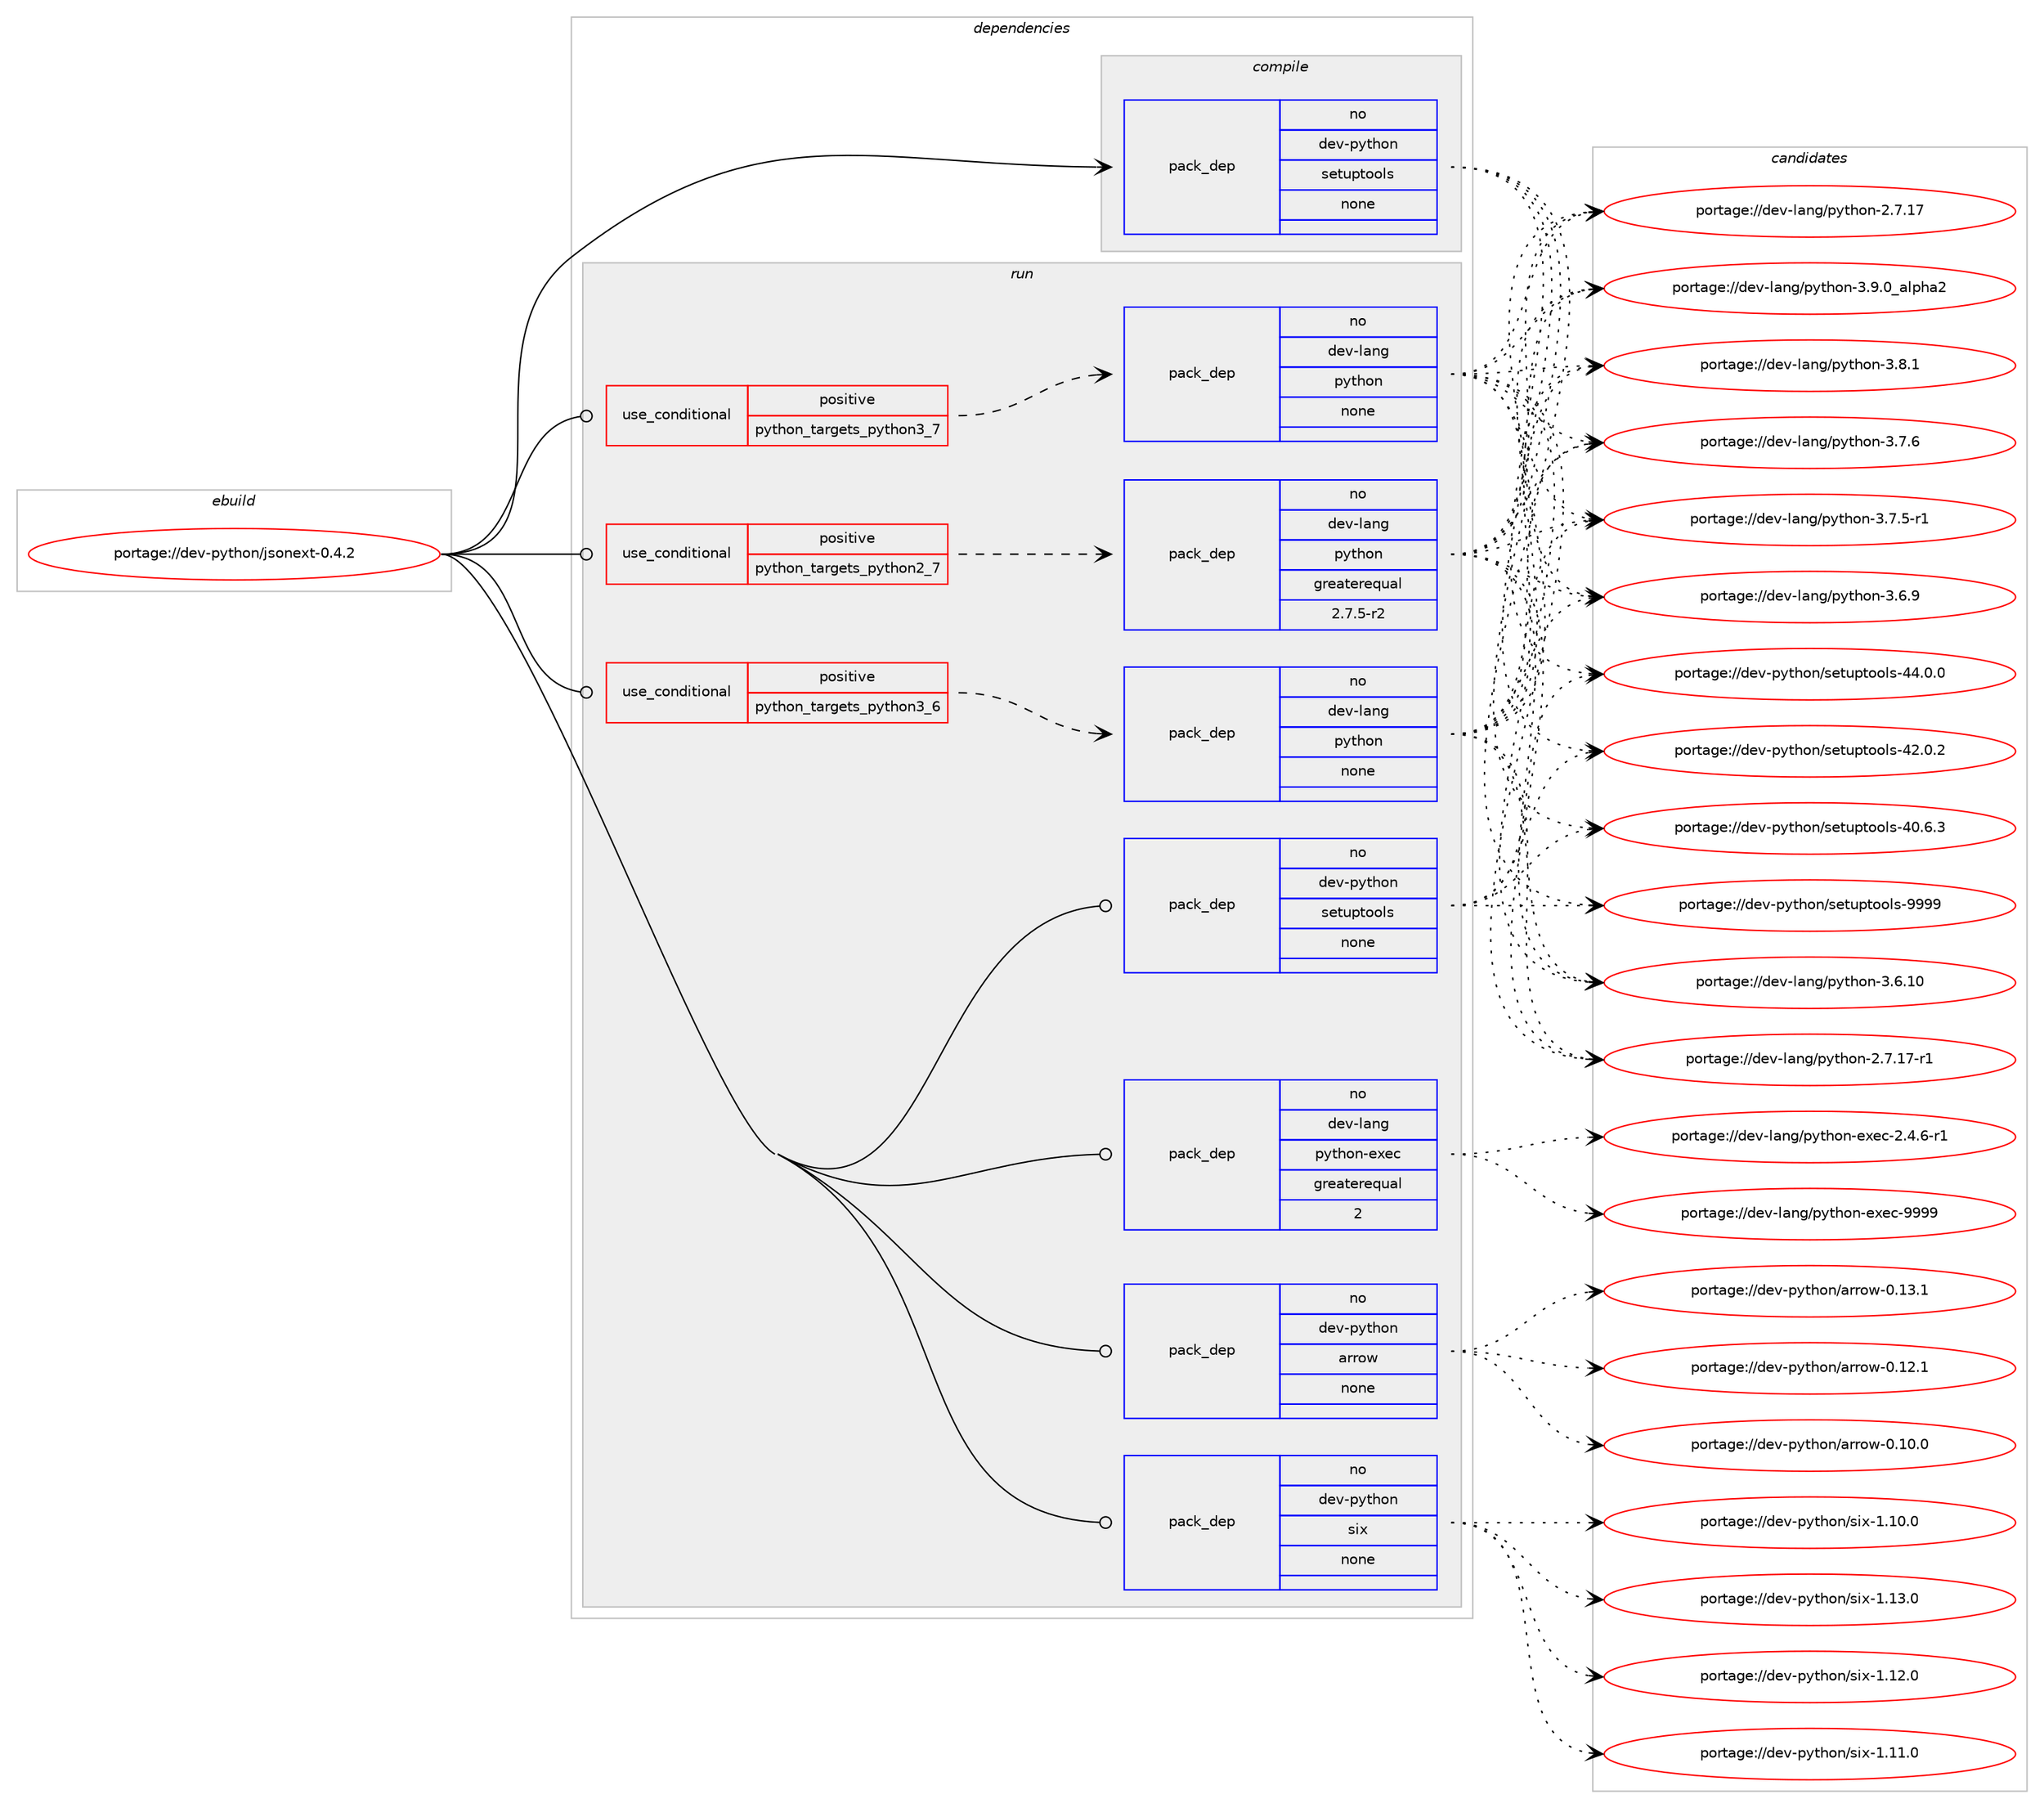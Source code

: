 digraph prolog {

# *************
# Graph options
# *************

newrank=true;
concentrate=true;
compound=true;
graph [rankdir=LR,fontname=Helvetica,fontsize=10,ranksep=1.5];#, ranksep=2.5, nodesep=0.2];
edge  [arrowhead=vee];
node  [fontname=Helvetica,fontsize=10];

# **********
# The ebuild
# **********

subgraph cluster_leftcol {
color=gray;
rank=same;
label=<<i>ebuild</i>>;
id [label="portage://dev-python/jsonext-0.4.2", color=red, width=4, href="../dev-python/jsonext-0.4.2.svg"];
}

# ****************
# The dependencies
# ****************

subgraph cluster_midcol {
color=gray;
label=<<i>dependencies</i>>;
subgraph cluster_compile {
fillcolor="#eeeeee";
style=filled;
label=<<i>compile</i>>;
subgraph pack334955 {
dependency453903 [label=<<TABLE BORDER="0" CELLBORDER="1" CELLSPACING="0" CELLPADDING="4" WIDTH="220"><TR><TD ROWSPAN="6" CELLPADDING="30">pack_dep</TD></TR><TR><TD WIDTH="110">no</TD></TR><TR><TD>dev-python</TD></TR><TR><TD>setuptools</TD></TR><TR><TD>none</TD></TR><TR><TD></TD></TR></TABLE>>, shape=none, color=blue];
}
id:e -> dependency453903:w [weight=20,style="solid",arrowhead="vee"];
}
subgraph cluster_compileandrun {
fillcolor="#eeeeee";
style=filled;
label=<<i>compile and run</i>>;
}
subgraph cluster_run {
fillcolor="#eeeeee";
style=filled;
label=<<i>run</i>>;
subgraph cond113966 {
dependency453904 [label=<<TABLE BORDER="0" CELLBORDER="1" CELLSPACING="0" CELLPADDING="4"><TR><TD ROWSPAN="3" CELLPADDING="10">use_conditional</TD></TR><TR><TD>positive</TD></TR><TR><TD>python_targets_python2_7</TD></TR></TABLE>>, shape=none, color=red];
subgraph pack334956 {
dependency453905 [label=<<TABLE BORDER="0" CELLBORDER="1" CELLSPACING="0" CELLPADDING="4" WIDTH="220"><TR><TD ROWSPAN="6" CELLPADDING="30">pack_dep</TD></TR><TR><TD WIDTH="110">no</TD></TR><TR><TD>dev-lang</TD></TR><TR><TD>python</TD></TR><TR><TD>greaterequal</TD></TR><TR><TD>2.7.5-r2</TD></TR></TABLE>>, shape=none, color=blue];
}
dependency453904:e -> dependency453905:w [weight=20,style="dashed",arrowhead="vee"];
}
id:e -> dependency453904:w [weight=20,style="solid",arrowhead="odot"];
subgraph cond113967 {
dependency453906 [label=<<TABLE BORDER="0" CELLBORDER="1" CELLSPACING="0" CELLPADDING="4"><TR><TD ROWSPAN="3" CELLPADDING="10">use_conditional</TD></TR><TR><TD>positive</TD></TR><TR><TD>python_targets_python3_6</TD></TR></TABLE>>, shape=none, color=red];
subgraph pack334957 {
dependency453907 [label=<<TABLE BORDER="0" CELLBORDER="1" CELLSPACING="0" CELLPADDING="4" WIDTH="220"><TR><TD ROWSPAN="6" CELLPADDING="30">pack_dep</TD></TR><TR><TD WIDTH="110">no</TD></TR><TR><TD>dev-lang</TD></TR><TR><TD>python</TD></TR><TR><TD>none</TD></TR><TR><TD></TD></TR></TABLE>>, shape=none, color=blue];
}
dependency453906:e -> dependency453907:w [weight=20,style="dashed",arrowhead="vee"];
}
id:e -> dependency453906:w [weight=20,style="solid",arrowhead="odot"];
subgraph cond113968 {
dependency453908 [label=<<TABLE BORDER="0" CELLBORDER="1" CELLSPACING="0" CELLPADDING="4"><TR><TD ROWSPAN="3" CELLPADDING="10">use_conditional</TD></TR><TR><TD>positive</TD></TR><TR><TD>python_targets_python3_7</TD></TR></TABLE>>, shape=none, color=red];
subgraph pack334958 {
dependency453909 [label=<<TABLE BORDER="0" CELLBORDER="1" CELLSPACING="0" CELLPADDING="4" WIDTH="220"><TR><TD ROWSPAN="6" CELLPADDING="30">pack_dep</TD></TR><TR><TD WIDTH="110">no</TD></TR><TR><TD>dev-lang</TD></TR><TR><TD>python</TD></TR><TR><TD>none</TD></TR><TR><TD></TD></TR></TABLE>>, shape=none, color=blue];
}
dependency453908:e -> dependency453909:w [weight=20,style="dashed",arrowhead="vee"];
}
id:e -> dependency453908:w [weight=20,style="solid",arrowhead="odot"];
subgraph pack334959 {
dependency453910 [label=<<TABLE BORDER="0" CELLBORDER="1" CELLSPACING="0" CELLPADDING="4" WIDTH="220"><TR><TD ROWSPAN="6" CELLPADDING="30">pack_dep</TD></TR><TR><TD WIDTH="110">no</TD></TR><TR><TD>dev-lang</TD></TR><TR><TD>python-exec</TD></TR><TR><TD>greaterequal</TD></TR><TR><TD>2</TD></TR></TABLE>>, shape=none, color=blue];
}
id:e -> dependency453910:w [weight=20,style="solid",arrowhead="odot"];
subgraph pack334960 {
dependency453911 [label=<<TABLE BORDER="0" CELLBORDER="1" CELLSPACING="0" CELLPADDING="4" WIDTH="220"><TR><TD ROWSPAN="6" CELLPADDING="30">pack_dep</TD></TR><TR><TD WIDTH="110">no</TD></TR><TR><TD>dev-python</TD></TR><TR><TD>arrow</TD></TR><TR><TD>none</TD></TR><TR><TD></TD></TR></TABLE>>, shape=none, color=blue];
}
id:e -> dependency453911:w [weight=20,style="solid",arrowhead="odot"];
subgraph pack334961 {
dependency453912 [label=<<TABLE BORDER="0" CELLBORDER="1" CELLSPACING="0" CELLPADDING="4" WIDTH="220"><TR><TD ROWSPAN="6" CELLPADDING="30">pack_dep</TD></TR><TR><TD WIDTH="110">no</TD></TR><TR><TD>dev-python</TD></TR><TR><TD>setuptools</TD></TR><TR><TD>none</TD></TR><TR><TD></TD></TR></TABLE>>, shape=none, color=blue];
}
id:e -> dependency453912:w [weight=20,style="solid",arrowhead="odot"];
subgraph pack334962 {
dependency453913 [label=<<TABLE BORDER="0" CELLBORDER="1" CELLSPACING="0" CELLPADDING="4" WIDTH="220"><TR><TD ROWSPAN="6" CELLPADDING="30">pack_dep</TD></TR><TR><TD WIDTH="110">no</TD></TR><TR><TD>dev-python</TD></TR><TR><TD>six</TD></TR><TR><TD>none</TD></TR><TR><TD></TD></TR></TABLE>>, shape=none, color=blue];
}
id:e -> dependency453913:w [weight=20,style="solid",arrowhead="odot"];
}
}

# **************
# The candidates
# **************

subgraph cluster_choices {
rank=same;
color=gray;
label=<<i>candidates</i>>;

subgraph choice334955 {
color=black;
nodesep=1;
choice10010111845112121116104111110471151011161171121161111111081154557575757 [label="portage://dev-python/setuptools-9999", color=red, width=4,href="../dev-python/setuptools-9999.svg"];
choice100101118451121211161041111104711510111611711211611111110811545525246484648 [label="portage://dev-python/setuptools-44.0.0", color=red, width=4,href="../dev-python/setuptools-44.0.0.svg"];
choice100101118451121211161041111104711510111611711211611111110811545525046484650 [label="portage://dev-python/setuptools-42.0.2", color=red, width=4,href="../dev-python/setuptools-42.0.2.svg"];
choice100101118451121211161041111104711510111611711211611111110811545524846544651 [label="portage://dev-python/setuptools-40.6.3", color=red, width=4,href="../dev-python/setuptools-40.6.3.svg"];
dependency453903:e -> choice10010111845112121116104111110471151011161171121161111111081154557575757:w [style=dotted,weight="100"];
dependency453903:e -> choice100101118451121211161041111104711510111611711211611111110811545525246484648:w [style=dotted,weight="100"];
dependency453903:e -> choice100101118451121211161041111104711510111611711211611111110811545525046484650:w [style=dotted,weight="100"];
dependency453903:e -> choice100101118451121211161041111104711510111611711211611111110811545524846544651:w [style=dotted,weight="100"];
}
subgraph choice334956 {
color=black;
nodesep=1;
choice10010111845108971101034711212111610411111045514657464895971081121049750 [label="portage://dev-lang/python-3.9.0_alpha2", color=red, width=4,href="../dev-lang/python-3.9.0_alpha2.svg"];
choice100101118451089711010347112121116104111110455146564649 [label="portage://dev-lang/python-3.8.1", color=red, width=4,href="../dev-lang/python-3.8.1.svg"];
choice100101118451089711010347112121116104111110455146554654 [label="portage://dev-lang/python-3.7.6", color=red, width=4,href="../dev-lang/python-3.7.6.svg"];
choice1001011184510897110103471121211161041111104551465546534511449 [label="portage://dev-lang/python-3.7.5-r1", color=red, width=4,href="../dev-lang/python-3.7.5-r1.svg"];
choice100101118451089711010347112121116104111110455146544657 [label="portage://dev-lang/python-3.6.9", color=red, width=4,href="../dev-lang/python-3.6.9.svg"];
choice10010111845108971101034711212111610411111045514654464948 [label="portage://dev-lang/python-3.6.10", color=red, width=4,href="../dev-lang/python-3.6.10.svg"];
choice100101118451089711010347112121116104111110455046554649554511449 [label="portage://dev-lang/python-2.7.17-r1", color=red, width=4,href="../dev-lang/python-2.7.17-r1.svg"];
choice10010111845108971101034711212111610411111045504655464955 [label="portage://dev-lang/python-2.7.17", color=red, width=4,href="../dev-lang/python-2.7.17.svg"];
dependency453905:e -> choice10010111845108971101034711212111610411111045514657464895971081121049750:w [style=dotted,weight="100"];
dependency453905:e -> choice100101118451089711010347112121116104111110455146564649:w [style=dotted,weight="100"];
dependency453905:e -> choice100101118451089711010347112121116104111110455146554654:w [style=dotted,weight="100"];
dependency453905:e -> choice1001011184510897110103471121211161041111104551465546534511449:w [style=dotted,weight="100"];
dependency453905:e -> choice100101118451089711010347112121116104111110455146544657:w [style=dotted,weight="100"];
dependency453905:e -> choice10010111845108971101034711212111610411111045514654464948:w [style=dotted,weight="100"];
dependency453905:e -> choice100101118451089711010347112121116104111110455046554649554511449:w [style=dotted,weight="100"];
dependency453905:e -> choice10010111845108971101034711212111610411111045504655464955:w [style=dotted,weight="100"];
}
subgraph choice334957 {
color=black;
nodesep=1;
choice10010111845108971101034711212111610411111045514657464895971081121049750 [label="portage://dev-lang/python-3.9.0_alpha2", color=red, width=4,href="../dev-lang/python-3.9.0_alpha2.svg"];
choice100101118451089711010347112121116104111110455146564649 [label="portage://dev-lang/python-3.8.1", color=red, width=4,href="../dev-lang/python-3.8.1.svg"];
choice100101118451089711010347112121116104111110455146554654 [label="portage://dev-lang/python-3.7.6", color=red, width=4,href="../dev-lang/python-3.7.6.svg"];
choice1001011184510897110103471121211161041111104551465546534511449 [label="portage://dev-lang/python-3.7.5-r1", color=red, width=4,href="../dev-lang/python-3.7.5-r1.svg"];
choice100101118451089711010347112121116104111110455146544657 [label="portage://dev-lang/python-3.6.9", color=red, width=4,href="../dev-lang/python-3.6.9.svg"];
choice10010111845108971101034711212111610411111045514654464948 [label="portage://dev-lang/python-3.6.10", color=red, width=4,href="../dev-lang/python-3.6.10.svg"];
choice100101118451089711010347112121116104111110455046554649554511449 [label="portage://dev-lang/python-2.7.17-r1", color=red, width=4,href="../dev-lang/python-2.7.17-r1.svg"];
choice10010111845108971101034711212111610411111045504655464955 [label="portage://dev-lang/python-2.7.17", color=red, width=4,href="../dev-lang/python-2.7.17.svg"];
dependency453907:e -> choice10010111845108971101034711212111610411111045514657464895971081121049750:w [style=dotted,weight="100"];
dependency453907:e -> choice100101118451089711010347112121116104111110455146564649:w [style=dotted,weight="100"];
dependency453907:e -> choice100101118451089711010347112121116104111110455146554654:w [style=dotted,weight="100"];
dependency453907:e -> choice1001011184510897110103471121211161041111104551465546534511449:w [style=dotted,weight="100"];
dependency453907:e -> choice100101118451089711010347112121116104111110455146544657:w [style=dotted,weight="100"];
dependency453907:e -> choice10010111845108971101034711212111610411111045514654464948:w [style=dotted,weight="100"];
dependency453907:e -> choice100101118451089711010347112121116104111110455046554649554511449:w [style=dotted,weight="100"];
dependency453907:e -> choice10010111845108971101034711212111610411111045504655464955:w [style=dotted,weight="100"];
}
subgraph choice334958 {
color=black;
nodesep=1;
choice10010111845108971101034711212111610411111045514657464895971081121049750 [label="portage://dev-lang/python-3.9.0_alpha2", color=red, width=4,href="../dev-lang/python-3.9.0_alpha2.svg"];
choice100101118451089711010347112121116104111110455146564649 [label="portage://dev-lang/python-3.8.1", color=red, width=4,href="../dev-lang/python-3.8.1.svg"];
choice100101118451089711010347112121116104111110455146554654 [label="portage://dev-lang/python-3.7.6", color=red, width=4,href="../dev-lang/python-3.7.6.svg"];
choice1001011184510897110103471121211161041111104551465546534511449 [label="portage://dev-lang/python-3.7.5-r1", color=red, width=4,href="../dev-lang/python-3.7.5-r1.svg"];
choice100101118451089711010347112121116104111110455146544657 [label="portage://dev-lang/python-3.6.9", color=red, width=4,href="../dev-lang/python-3.6.9.svg"];
choice10010111845108971101034711212111610411111045514654464948 [label="portage://dev-lang/python-3.6.10", color=red, width=4,href="../dev-lang/python-3.6.10.svg"];
choice100101118451089711010347112121116104111110455046554649554511449 [label="portage://dev-lang/python-2.7.17-r1", color=red, width=4,href="../dev-lang/python-2.7.17-r1.svg"];
choice10010111845108971101034711212111610411111045504655464955 [label="portage://dev-lang/python-2.7.17", color=red, width=4,href="../dev-lang/python-2.7.17.svg"];
dependency453909:e -> choice10010111845108971101034711212111610411111045514657464895971081121049750:w [style=dotted,weight="100"];
dependency453909:e -> choice100101118451089711010347112121116104111110455146564649:w [style=dotted,weight="100"];
dependency453909:e -> choice100101118451089711010347112121116104111110455146554654:w [style=dotted,weight="100"];
dependency453909:e -> choice1001011184510897110103471121211161041111104551465546534511449:w [style=dotted,weight="100"];
dependency453909:e -> choice100101118451089711010347112121116104111110455146544657:w [style=dotted,weight="100"];
dependency453909:e -> choice10010111845108971101034711212111610411111045514654464948:w [style=dotted,weight="100"];
dependency453909:e -> choice100101118451089711010347112121116104111110455046554649554511449:w [style=dotted,weight="100"];
dependency453909:e -> choice10010111845108971101034711212111610411111045504655464955:w [style=dotted,weight="100"];
}
subgraph choice334959 {
color=black;
nodesep=1;
choice10010111845108971101034711212111610411111045101120101994557575757 [label="portage://dev-lang/python-exec-9999", color=red, width=4,href="../dev-lang/python-exec-9999.svg"];
choice10010111845108971101034711212111610411111045101120101994550465246544511449 [label="portage://dev-lang/python-exec-2.4.6-r1", color=red, width=4,href="../dev-lang/python-exec-2.4.6-r1.svg"];
dependency453910:e -> choice10010111845108971101034711212111610411111045101120101994557575757:w [style=dotted,weight="100"];
dependency453910:e -> choice10010111845108971101034711212111610411111045101120101994550465246544511449:w [style=dotted,weight="100"];
}
subgraph choice334960 {
color=black;
nodesep=1;
choice10010111845112121116104111110479711411411111945484649514649 [label="portage://dev-python/arrow-0.13.1", color=red, width=4,href="../dev-python/arrow-0.13.1.svg"];
choice10010111845112121116104111110479711411411111945484649504649 [label="portage://dev-python/arrow-0.12.1", color=red, width=4,href="../dev-python/arrow-0.12.1.svg"];
choice10010111845112121116104111110479711411411111945484649484648 [label="portage://dev-python/arrow-0.10.0", color=red, width=4,href="../dev-python/arrow-0.10.0.svg"];
dependency453911:e -> choice10010111845112121116104111110479711411411111945484649514649:w [style=dotted,weight="100"];
dependency453911:e -> choice10010111845112121116104111110479711411411111945484649504649:w [style=dotted,weight="100"];
dependency453911:e -> choice10010111845112121116104111110479711411411111945484649484648:w [style=dotted,weight="100"];
}
subgraph choice334961 {
color=black;
nodesep=1;
choice10010111845112121116104111110471151011161171121161111111081154557575757 [label="portage://dev-python/setuptools-9999", color=red, width=4,href="../dev-python/setuptools-9999.svg"];
choice100101118451121211161041111104711510111611711211611111110811545525246484648 [label="portage://dev-python/setuptools-44.0.0", color=red, width=4,href="../dev-python/setuptools-44.0.0.svg"];
choice100101118451121211161041111104711510111611711211611111110811545525046484650 [label="portage://dev-python/setuptools-42.0.2", color=red, width=4,href="../dev-python/setuptools-42.0.2.svg"];
choice100101118451121211161041111104711510111611711211611111110811545524846544651 [label="portage://dev-python/setuptools-40.6.3", color=red, width=4,href="../dev-python/setuptools-40.6.3.svg"];
dependency453912:e -> choice10010111845112121116104111110471151011161171121161111111081154557575757:w [style=dotted,weight="100"];
dependency453912:e -> choice100101118451121211161041111104711510111611711211611111110811545525246484648:w [style=dotted,weight="100"];
dependency453912:e -> choice100101118451121211161041111104711510111611711211611111110811545525046484650:w [style=dotted,weight="100"];
dependency453912:e -> choice100101118451121211161041111104711510111611711211611111110811545524846544651:w [style=dotted,weight="100"];
}
subgraph choice334962 {
color=black;
nodesep=1;
choice100101118451121211161041111104711510512045494649514648 [label="portage://dev-python/six-1.13.0", color=red, width=4,href="../dev-python/six-1.13.0.svg"];
choice100101118451121211161041111104711510512045494649504648 [label="portage://dev-python/six-1.12.0", color=red, width=4,href="../dev-python/six-1.12.0.svg"];
choice100101118451121211161041111104711510512045494649494648 [label="portage://dev-python/six-1.11.0", color=red, width=4,href="../dev-python/six-1.11.0.svg"];
choice100101118451121211161041111104711510512045494649484648 [label="portage://dev-python/six-1.10.0", color=red, width=4,href="../dev-python/six-1.10.0.svg"];
dependency453913:e -> choice100101118451121211161041111104711510512045494649514648:w [style=dotted,weight="100"];
dependency453913:e -> choice100101118451121211161041111104711510512045494649504648:w [style=dotted,weight="100"];
dependency453913:e -> choice100101118451121211161041111104711510512045494649494648:w [style=dotted,weight="100"];
dependency453913:e -> choice100101118451121211161041111104711510512045494649484648:w [style=dotted,weight="100"];
}
}

}
